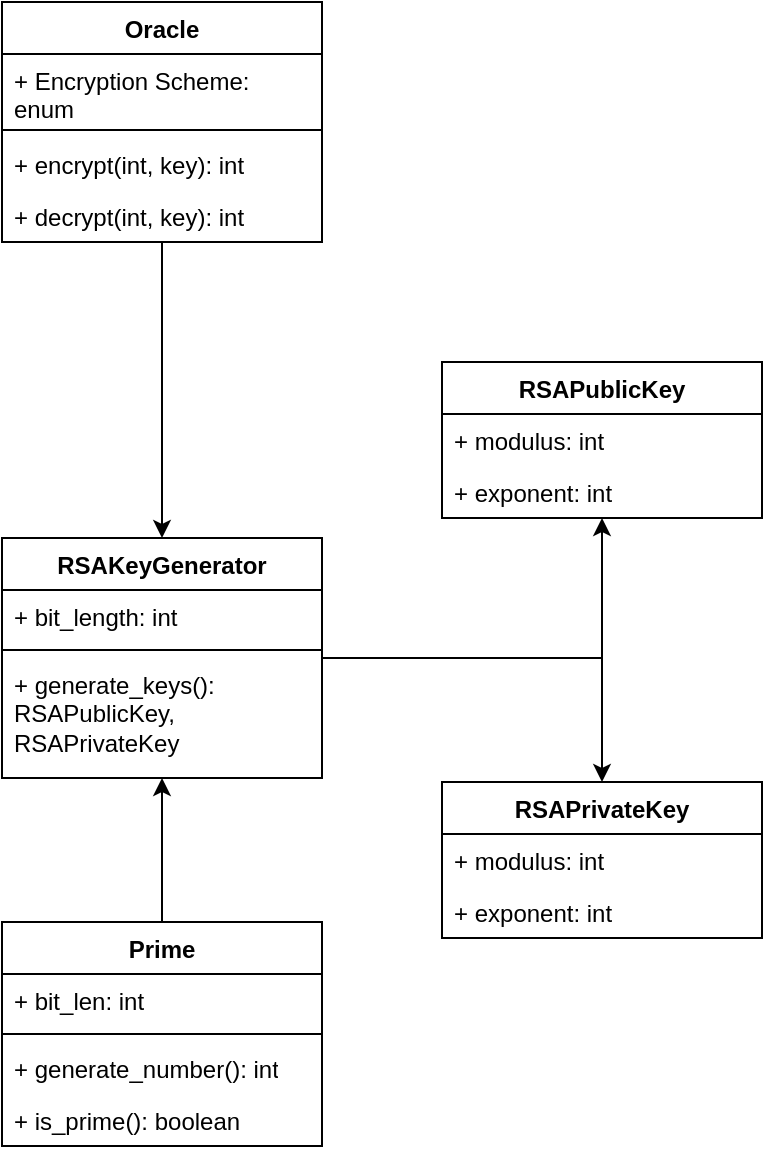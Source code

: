 <mxfile version="24.4.10" type="github">
  <diagram id="C5RBs43oDa-KdzZeNtuy" name="Page-1">
    <mxGraphModel dx="1195" dy="645" grid="1" gridSize="10" guides="1" tooltips="1" connect="1" arrows="1" fold="1" page="1" pageScale="1" pageWidth="827" pageHeight="1169" math="0" shadow="0">
      <root>
        <mxCell id="WIyWlLk6GJQsqaUBKTNV-0" />
        <mxCell id="WIyWlLk6GJQsqaUBKTNV-1" parent="WIyWlLk6GJQsqaUBKTNV-0" />
        <mxCell id="CI2BXuB8y2rLhf95oG80-17" value="" style="edgeStyle=orthogonalEdgeStyle;rounded=0;orthogonalLoop=1;jettySize=auto;html=1;" edge="1" parent="WIyWlLk6GJQsqaUBKTNV-1" source="CI2BXuB8y2rLhf95oG80-0" target="CI2BXuB8y2rLhf95oG80-12">
          <mxGeometry relative="1" as="geometry" />
        </mxCell>
        <mxCell id="CI2BXuB8y2rLhf95oG80-0" value="Prime" style="swimlane;fontStyle=1;align=center;verticalAlign=top;childLayout=stackLayout;horizontal=1;startSize=26;horizontalStack=0;resizeParent=1;resizeParentMax=0;resizeLast=0;collapsible=1;marginBottom=0;whiteSpace=wrap;html=1;" vertex="1" parent="WIyWlLk6GJQsqaUBKTNV-1">
          <mxGeometry x="220" y="490" width="160" height="112" as="geometry" />
        </mxCell>
        <mxCell id="CI2BXuB8y2rLhf95oG80-1" value="+ bit_len: int" style="text;strokeColor=none;fillColor=none;align=left;verticalAlign=top;spacingLeft=4;spacingRight=4;overflow=hidden;rotatable=0;points=[[0,0.5],[1,0.5]];portConstraint=eastwest;whiteSpace=wrap;html=1;" vertex="1" parent="CI2BXuB8y2rLhf95oG80-0">
          <mxGeometry y="26" width="160" height="26" as="geometry" />
        </mxCell>
        <mxCell id="CI2BXuB8y2rLhf95oG80-2" value="" style="line;strokeWidth=1;fillColor=none;align=left;verticalAlign=middle;spacingTop=-1;spacingLeft=3;spacingRight=3;rotatable=0;labelPosition=right;points=[];portConstraint=eastwest;strokeColor=inherit;" vertex="1" parent="CI2BXuB8y2rLhf95oG80-0">
          <mxGeometry y="52" width="160" height="8" as="geometry" />
        </mxCell>
        <mxCell id="CI2BXuB8y2rLhf95oG80-3" value="&lt;div&gt;+ generate_number(): int&lt;/div&gt;" style="text;strokeColor=none;fillColor=none;align=left;verticalAlign=top;spacingLeft=4;spacingRight=4;overflow=hidden;rotatable=0;points=[[0,0.5],[1,0.5]];portConstraint=eastwest;whiteSpace=wrap;html=1;" vertex="1" parent="CI2BXuB8y2rLhf95oG80-0">
          <mxGeometry y="60" width="160" height="26" as="geometry" />
        </mxCell>
        <mxCell id="CI2BXuB8y2rLhf95oG80-11" value="&lt;div&gt;+ is_prime(): boolean&lt;br&gt;&lt;/div&gt;" style="text;strokeColor=none;fillColor=none;align=left;verticalAlign=top;spacingLeft=4;spacingRight=4;overflow=hidden;rotatable=0;points=[[0,0.5],[1,0.5]];portConstraint=eastwest;whiteSpace=wrap;html=1;" vertex="1" parent="CI2BXuB8y2rLhf95oG80-0">
          <mxGeometry y="86" width="160" height="26" as="geometry" />
        </mxCell>
        <mxCell id="CI2BXuB8y2rLhf95oG80-24" value="" style="edgeStyle=orthogonalEdgeStyle;rounded=0;orthogonalLoop=1;jettySize=auto;html=1;" edge="1" parent="WIyWlLk6GJQsqaUBKTNV-1" source="CI2BXuB8y2rLhf95oG80-12" target="CI2BXuB8y2rLhf95oG80-19">
          <mxGeometry relative="1" as="geometry" />
        </mxCell>
        <mxCell id="CI2BXuB8y2rLhf95oG80-32" value="" style="edgeStyle=orthogonalEdgeStyle;rounded=0;orthogonalLoop=1;jettySize=auto;html=1;" edge="1" parent="WIyWlLk6GJQsqaUBKTNV-1" source="CI2BXuB8y2rLhf95oG80-12" target="CI2BXuB8y2rLhf95oG80-27">
          <mxGeometry relative="1" as="geometry" />
        </mxCell>
        <mxCell id="CI2BXuB8y2rLhf95oG80-12" value="RSAKeyGenerator" style="swimlane;fontStyle=1;align=center;verticalAlign=top;childLayout=stackLayout;horizontal=1;startSize=26;horizontalStack=0;resizeParent=1;resizeParentMax=0;resizeLast=0;collapsible=1;marginBottom=0;whiteSpace=wrap;html=1;" vertex="1" parent="WIyWlLk6GJQsqaUBKTNV-1">
          <mxGeometry x="220" y="298" width="160" height="120" as="geometry" />
        </mxCell>
        <mxCell id="CI2BXuB8y2rLhf95oG80-13" value="+ bit_length: int" style="text;strokeColor=none;fillColor=none;align=left;verticalAlign=top;spacingLeft=4;spacingRight=4;overflow=hidden;rotatable=0;points=[[0,0.5],[1,0.5]];portConstraint=eastwest;whiteSpace=wrap;html=1;" vertex="1" parent="CI2BXuB8y2rLhf95oG80-12">
          <mxGeometry y="26" width="160" height="26" as="geometry" />
        </mxCell>
        <mxCell id="CI2BXuB8y2rLhf95oG80-14" value="" style="line;strokeWidth=1;fillColor=none;align=left;verticalAlign=middle;spacingTop=-1;spacingLeft=3;spacingRight=3;rotatable=0;labelPosition=right;points=[];portConstraint=eastwest;strokeColor=inherit;" vertex="1" parent="CI2BXuB8y2rLhf95oG80-12">
          <mxGeometry y="52" width="160" height="8" as="geometry" />
        </mxCell>
        <mxCell id="CI2BXuB8y2rLhf95oG80-15" value="&lt;div&gt;+ generate_keys(): RSAPublicKey, RSAPrivateKey&lt;br&gt;&lt;/div&gt;" style="text;strokeColor=none;fillColor=none;align=left;verticalAlign=top;spacingLeft=4;spacingRight=4;overflow=hidden;rotatable=0;points=[[0,0.5],[1,0.5]];portConstraint=eastwest;whiteSpace=wrap;html=1;" vertex="1" parent="CI2BXuB8y2rLhf95oG80-12">
          <mxGeometry y="60" width="160" height="60" as="geometry" />
        </mxCell>
        <mxCell id="CI2BXuB8y2rLhf95oG80-19" value="RSAPublicKey" style="swimlane;fontStyle=1;align=center;verticalAlign=top;childLayout=stackLayout;horizontal=1;startSize=26;horizontalStack=0;resizeParent=1;resizeParentMax=0;resizeLast=0;collapsible=1;marginBottom=0;whiteSpace=wrap;html=1;" vertex="1" parent="WIyWlLk6GJQsqaUBKTNV-1">
          <mxGeometry x="440" y="210" width="160" height="78" as="geometry" />
        </mxCell>
        <mxCell id="CI2BXuB8y2rLhf95oG80-20" value="+ modulus: int" style="text;strokeColor=none;fillColor=none;align=left;verticalAlign=top;spacingLeft=4;spacingRight=4;overflow=hidden;rotatable=0;points=[[0,0.5],[1,0.5]];portConstraint=eastwest;whiteSpace=wrap;html=1;" vertex="1" parent="CI2BXuB8y2rLhf95oG80-19">
          <mxGeometry y="26" width="160" height="26" as="geometry" />
        </mxCell>
        <mxCell id="CI2BXuB8y2rLhf95oG80-33" value="+ exponent: int" style="text;strokeColor=none;fillColor=none;align=left;verticalAlign=top;spacingLeft=4;spacingRight=4;overflow=hidden;rotatable=0;points=[[0,0.5],[1,0.5]];portConstraint=eastwest;whiteSpace=wrap;html=1;" vertex="1" parent="CI2BXuB8y2rLhf95oG80-19">
          <mxGeometry y="52" width="160" height="26" as="geometry" />
        </mxCell>
        <mxCell id="CI2BXuB8y2rLhf95oG80-27" value="RSAPrivateKey" style="swimlane;fontStyle=1;align=center;verticalAlign=top;childLayout=stackLayout;horizontal=1;startSize=26;horizontalStack=0;resizeParent=1;resizeParentMax=0;resizeLast=0;collapsible=1;marginBottom=0;whiteSpace=wrap;html=1;" vertex="1" parent="WIyWlLk6GJQsqaUBKTNV-1">
          <mxGeometry x="440" y="420" width="160" height="78" as="geometry" />
        </mxCell>
        <mxCell id="CI2BXuB8y2rLhf95oG80-28" value="+ modulus: int" style="text;strokeColor=none;fillColor=none;align=left;verticalAlign=top;spacingLeft=4;spacingRight=4;overflow=hidden;rotatable=0;points=[[0,0.5],[1,0.5]];portConstraint=eastwest;whiteSpace=wrap;html=1;" vertex="1" parent="CI2BXuB8y2rLhf95oG80-27">
          <mxGeometry y="26" width="160" height="26" as="geometry" />
        </mxCell>
        <mxCell id="CI2BXuB8y2rLhf95oG80-34" value="+ exponent: int" style="text;strokeColor=none;fillColor=none;align=left;verticalAlign=top;spacingLeft=4;spacingRight=4;overflow=hidden;rotatable=0;points=[[0,0.5],[1,0.5]];portConstraint=eastwest;whiteSpace=wrap;html=1;" vertex="1" parent="CI2BXuB8y2rLhf95oG80-27">
          <mxGeometry y="52" width="160" height="26" as="geometry" />
        </mxCell>
        <mxCell id="CI2BXuB8y2rLhf95oG80-45" style="edgeStyle=orthogonalEdgeStyle;rounded=0;orthogonalLoop=1;jettySize=auto;html=1;exitX=0.5;exitY=1;exitDx=0;exitDy=0;entryX=0.5;entryY=0;entryDx=0;entryDy=0;" edge="1" parent="WIyWlLk6GJQsqaUBKTNV-1" source="CI2BXuB8y2rLhf95oG80-39" target="CI2BXuB8y2rLhf95oG80-12">
          <mxGeometry relative="1" as="geometry" />
        </mxCell>
        <mxCell id="CI2BXuB8y2rLhf95oG80-39" value="Oracle" style="swimlane;fontStyle=1;align=center;verticalAlign=top;childLayout=stackLayout;horizontal=1;startSize=26;horizontalStack=0;resizeParent=1;resizeParentMax=0;resizeLast=0;collapsible=1;marginBottom=0;whiteSpace=wrap;html=1;" vertex="1" parent="WIyWlLk6GJQsqaUBKTNV-1">
          <mxGeometry x="220" y="30" width="160" height="120" as="geometry" />
        </mxCell>
        <mxCell id="CI2BXuB8y2rLhf95oG80-40" value="+ Encryption Scheme: enum" style="text;strokeColor=none;fillColor=none;align=left;verticalAlign=top;spacingLeft=4;spacingRight=4;overflow=hidden;rotatable=0;points=[[0,0.5],[1,0.5]];portConstraint=eastwest;whiteSpace=wrap;html=1;" vertex="1" parent="CI2BXuB8y2rLhf95oG80-39">
          <mxGeometry y="26" width="160" height="34" as="geometry" />
        </mxCell>
        <mxCell id="CI2BXuB8y2rLhf95oG80-41" value="" style="line;strokeWidth=1;fillColor=none;align=left;verticalAlign=middle;spacingTop=-1;spacingLeft=3;spacingRight=3;rotatable=0;labelPosition=right;points=[];portConstraint=eastwest;strokeColor=inherit;" vertex="1" parent="CI2BXuB8y2rLhf95oG80-39">
          <mxGeometry y="60" width="160" height="8" as="geometry" />
        </mxCell>
        <mxCell id="CI2BXuB8y2rLhf95oG80-42" value="&lt;div&gt;+ encrypt(int, key): int&lt;br&gt;&lt;/div&gt;" style="text;strokeColor=none;fillColor=none;align=left;verticalAlign=top;spacingLeft=4;spacingRight=4;overflow=hidden;rotatable=0;points=[[0,0.5],[1,0.5]];portConstraint=eastwest;whiteSpace=wrap;html=1;" vertex="1" parent="CI2BXuB8y2rLhf95oG80-39">
          <mxGeometry y="68" width="160" height="26" as="geometry" />
        </mxCell>
        <mxCell id="CI2BXuB8y2rLhf95oG80-43" value="&lt;div&gt;+ decrypt(int, key): int&lt;br&gt;&lt;/div&gt;" style="text;strokeColor=none;fillColor=none;align=left;verticalAlign=top;spacingLeft=4;spacingRight=4;overflow=hidden;rotatable=0;points=[[0,0.5],[1,0.5]];portConstraint=eastwest;whiteSpace=wrap;html=1;" vertex="1" parent="CI2BXuB8y2rLhf95oG80-39">
          <mxGeometry y="94" width="160" height="26" as="geometry" />
        </mxCell>
      </root>
    </mxGraphModel>
  </diagram>
</mxfile>
